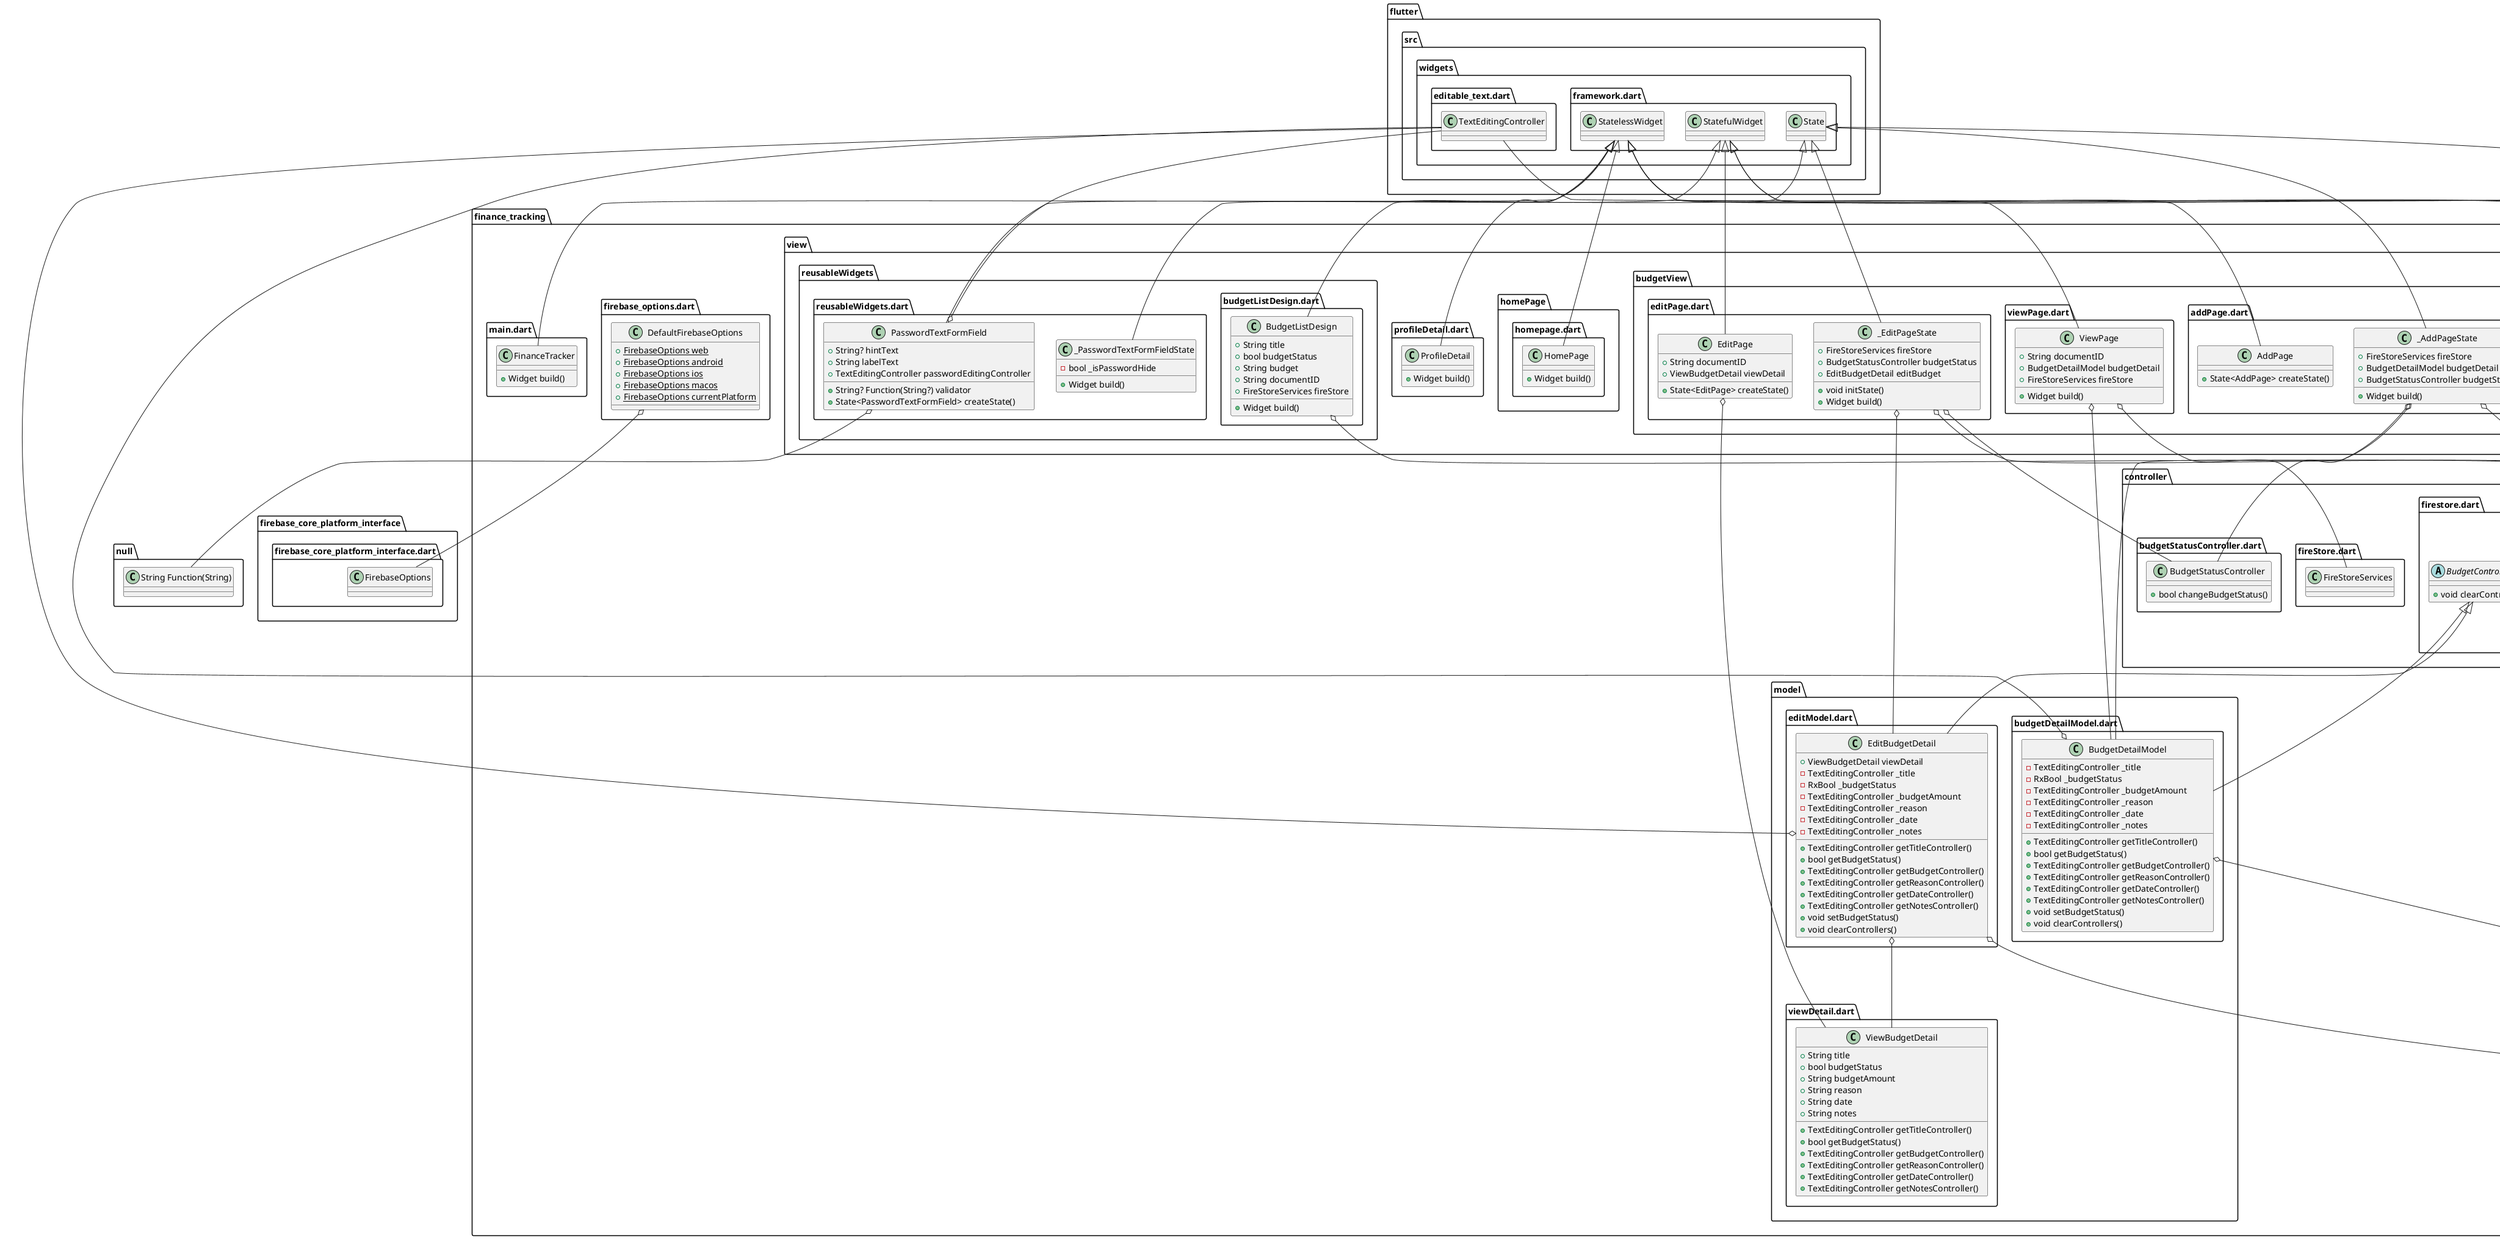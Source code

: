 @startuml
set namespaceSeparator ::

class "finance_tracking::controller::budgetStatusController.dart::BudgetStatusController" {
  +bool changeBudgetStatus()
}

abstract class "finance_tracking::controller::firestore.dart::BudgetControllerHolder" {
  +void clearControllers()
}

class "finance_tracking::controller::firestore.dart::FireStoreServices" {
  -FirebaseFirestore _fireStore
  +CollectionReference<Object?> budgetLists
  +dynamic addBudgetList()
  +Stream<QuerySnapshot<Object?>> getNotesStream()
  +dynamic getDocumentData()
  +dynamic updateNote()
  +dynamic deleteNote()
  +void clearAllControllers()
}

"finance_tracking::controller::firestore.dart::FireStoreServices" o-- "cloud_firestore::cloud_firestore.dart::FirebaseFirestore"
"finance_tracking::controller::firestore.dart::FireStoreServices" o-- "cloud_firestore::cloud_firestore.dart::CollectionReference<Object>"

class "finance_tracking::controller::signInController.dart::SignInController" {
  -TextEditingController _emailController
  -TextEditingController _passwordController
  +dynamic signIn()
  +void dispose()
  +TextEditingController getEmail()
  +TextEditingController getPassword()
}

"finance_tracking::controller::signInController.dart::SignInController" o-- "flutter::src::widgets::editable_text.dart::TextEditingController"

class "finance_tracking::firebase_options.dart::DefaultFirebaseOptions" {
  {static} +FirebaseOptions web
  {static} +FirebaseOptions android
  {static} +FirebaseOptions ios
  {static} +FirebaseOptions macos
  {static} +FirebaseOptions currentPlatform
}

"finance_tracking::firebase_options.dart::DefaultFirebaseOptions" o-- "firebase_core_platform_interface::firebase_core_platform_interface.dart::FirebaseOptions"

class "finance_tracking::main.dart::FinanceTracker" {
  +Widget build()
}

"flutter::src::widgets::framework.dart::StatelessWidget" <|-- "finance_tracking::main.dart::FinanceTracker"

class "finance_tracking::model::budgetDetailModel.dart::BudgetDetailModel" {
  -TextEditingController _title
  -RxBool _budgetStatus
  -TextEditingController _budgetAmount
  -TextEditingController _reason
  -TextEditingController _date
  -TextEditingController _notes
  +TextEditingController getTitleController()
  +bool getBudgetStatus()
  +TextEditingController getBudgetController()
  +TextEditingController getReasonController()
  +TextEditingController getDateController()
  +TextEditingController getNotesController()
  +void setBudgetStatus()
  +void clearControllers()
}

"finance_tracking::model::budgetDetailModel.dart::BudgetDetailModel" o-- "flutter::src::widgets::editable_text.dart::TextEditingController"
"finance_tracking::model::budgetDetailModel.dart::BudgetDetailModel" o-- "get::get_rx::src::rx_types::rx_types.dart::RxBool"
"finance_tracking::controller::firestore.dart::BudgetControllerHolder" <|-- "finance_tracking::model::budgetDetailModel.dart::BudgetDetailModel"

class "finance_tracking::model::editModel.dart::EditBudgetDetail" {
  +ViewBudgetDetail viewDetail
  -TextEditingController _title
  -RxBool _budgetStatus
  -TextEditingController _budgetAmount
  -TextEditingController _reason
  -TextEditingController _date
  -TextEditingController _notes
  +TextEditingController getTitleController()
  +bool getBudgetStatus()
  +TextEditingController getBudgetController()
  +TextEditingController getReasonController()
  +TextEditingController getDateController()
  +TextEditingController getNotesController()
  +void setBudgetStatus()
  +void clearControllers()
}

"finance_tracking::model::editModel.dart::EditBudgetDetail" o-- "finance_tracking::model::viewDetail.dart::ViewBudgetDetail"
"finance_tracking::model::editModel.dart::EditBudgetDetail" o-- "flutter::src::widgets::editable_text.dart::TextEditingController"
"finance_tracking::model::editModel.dart::EditBudgetDetail" o-- "get::get_rx::src::rx_types::rx_types.dart::RxBool"
"finance_tracking::controller::firestore.dart::BudgetControllerHolder" <|-- "finance_tracking::model::editModel.dart::EditBudgetDetail"

class "finance_tracking::model::viewDetail.dart::ViewBudgetDetail" {
  +String title
  +bool budgetStatus
  +String budgetAmount
  +String reason
  +String date
  +String notes
  +TextEditingController getTitleController()
  +bool getBudgetStatus()
  +TextEditingController getBudgetController()
  +TextEditingController getReasonController()
  +TextEditingController getDateController()
  +TextEditingController getNotesController()
}

class "finance_tracking::view::authPage::mainPage.dart::MainPage" {
  +Widget build()
}

"flutter::src::widgets::framework.dart::StatelessWidget" <|-- "finance_tracking::view::authPage::mainPage.dart::MainPage"

class "finance_tracking::view::authPage::signin.dart::SignInPage" {
  +State<SignInPage> createState()
}

"flutter::src::widgets::framework.dart::StatefulWidget" <|-- "finance_tracking::view::authPage::signin.dart::SignInPage"

class "finance_tracking::view::authPage::signin.dart::_SignInPageState" {
  +SignInController signIn
  +void dispose()
  +Widget build()
}

"finance_tracking::view::authPage::signin.dart::_SignInPageState" o-- "finance_tracking::controller::signInController.dart::SignInController"
"flutter::src::widgets::framework.dart::State" <|-- "finance_tracking::view::authPage::signin.dart::_SignInPageState"

class "finance_tracking::view::budgetView::addPage.dart::AddPage" {
  +State<AddPage> createState()
}

"flutter::src::widgets::framework.dart::StatefulWidget" <|-- "finance_tracking::view::budgetView::addPage.dart::AddPage"

class "finance_tracking::view::budgetView::addPage.dart::_AddPageState" {
  +FireStoreServices fireStore
  +BudgetDetailModel budgetDetail
  +BudgetStatusController budgetStatus
  +Widget build()
}

"finance_tracking::view::budgetView::addPage.dart::_AddPageState" o-- "finance_tracking::controller::firestore.dart::FireStoreServices"
"finance_tracking::view::budgetView::addPage.dart::_AddPageState" o-- "finance_tracking::model::budgetDetailModel.dart::BudgetDetailModel"
"finance_tracking::view::budgetView::addPage.dart::_AddPageState" o-- "finance_tracking::controller::budgetStatusController.dart::BudgetStatusController"
"flutter::src::widgets::framework.dart::State" <|-- "finance_tracking::view::budgetView::addPage.dart::_AddPageState"

class "finance_tracking::view::budgetView::budgetPage.dart::BudgetPage" {
  +FireStoreServices fireStore
  +Widget build()
}

"finance_tracking::view::budgetView::budgetPage.dart::BudgetPage" o-- "finance_tracking::controller::firestore.dart::FireStoreServices"
"flutter::src::widgets::framework.dart::StatelessWidget" <|-- "finance_tracking::view::budgetView::budgetPage.dart::BudgetPage"

class "finance_tracking::view::budgetView::editPage.dart::EditPage" {
  +String documentID
  +ViewBudgetDetail viewDetail
  +State<EditPage> createState()
}

"finance_tracking::view::budgetView::editPage.dart::EditPage" o-- "finance_tracking::model::viewDetail.dart::ViewBudgetDetail"
"flutter::src::widgets::framework.dart::StatefulWidget" <|-- "finance_tracking::view::budgetView::editPage.dart::EditPage"

class "finance_tracking::view::budgetView::editPage.dart::_EditPageState" {
  +FireStoreServices fireStore
  +BudgetStatusController budgetStatus
  +EditBudgetDetail editBudget
  +void initState()
  +Widget build()
}

"finance_tracking::view::budgetView::editPage.dart::_EditPageState" o-- "finance_tracking::controller::firestore.dart::FireStoreServices"
"finance_tracking::view::budgetView::editPage.dart::_EditPageState" o-- "finance_tracking::controller::budgetStatusController.dart::BudgetStatusController"
"finance_tracking::view::budgetView::editPage.dart::_EditPageState" o-- "finance_tracking::model::editModel.dart::EditBudgetDetail"
"flutter::src::widgets::framework.dart::State" <|-- "finance_tracking::view::budgetView::editPage.dart::_EditPageState"

class "finance_tracking::view::budgetView::viewPage.dart::ViewPage" {
  +String documentID
  +BudgetDetailModel budgetDetail
  +FireStoreServices fireStore
  +Widget build()
}

"finance_tracking::view::budgetView::viewPage.dart::ViewPage" o-- "finance_tracking::model::budgetDetailModel.dart::BudgetDetailModel"
"finance_tracking::view::budgetView::viewPage.dart::ViewPage" o-- "finance_tracking::controller::fireStore.dart::FireStoreServices"
"flutter::src::widgets::framework.dart::StatelessWidget" <|-- "finance_tracking::view::budgetView::viewPage.dart::ViewPage"

class "finance_tracking::view::homePage::homepage.dart::HomePage" {
  +Widget build()
}

"flutter::src::widgets::framework.dart::StatelessWidget" <|-- "finance_tracking::view::homePage::homepage.dart::HomePage"

class "finance_tracking::view::profileDetail.dart::ProfileDetail" {
  +Widget build()
}

"flutter::src::widgets::framework.dart::StatelessWidget" <|-- "finance_tracking::view::profileDetail.dart::ProfileDetail"

class "finance_tracking::view::reusableWidgets::budgetListDesign.dart::BudgetListDesign" {
  +String title
  +bool budgetStatus
  +String budget
  +String documentID
  +FireStoreServices fireStore
  +Widget build()
}

"finance_tracking::view::reusableWidgets::budgetListDesign.dart::BudgetListDesign" o-- "finance_tracking::controller::firestore.dart::FireStoreServices"
"flutter::src::widgets::framework.dart::StatelessWidget" <|-- "finance_tracking::view::reusableWidgets::budgetListDesign.dart::BudgetListDesign"

class "finance_tracking::view::reusableWidgets::reusableWidgets.dart::PasswordTextFormField" {
  +String? hintText
  +String labelText
  +String? Function(String?) validator
  +TextEditingController passwordEditingController
  +State<PasswordTextFormField> createState()
}

"finance_tracking::view::reusableWidgets::reusableWidgets.dart::PasswordTextFormField" o-- "null::String Function(String)"
"finance_tracking::view::reusableWidgets::reusableWidgets.dart::PasswordTextFormField" o-- "flutter::src::widgets::editable_text.dart::TextEditingController"
"flutter::src::widgets::framework.dart::StatefulWidget" <|-- "finance_tracking::view::reusableWidgets::reusableWidgets.dart::PasswordTextFormField"

class "finance_tracking::view::reusableWidgets::reusableWidgets.dart::_PasswordTextFormFieldState" {
  -bool _isPasswordHide
  +Widget build()
}

"flutter::src::widgets::framework.dart::State" <|-- "finance_tracking::view::reusableWidgets::reusableWidgets.dart::_PasswordTextFormFieldState"


@enduml